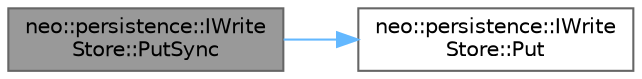 digraph "neo::persistence::IWriteStore::PutSync"
{
 // LATEX_PDF_SIZE
  bgcolor="transparent";
  edge [fontname=Helvetica,fontsize=10,labelfontname=Helvetica,labelfontsize=10];
  node [fontname=Helvetica,fontsize=10,shape=box,height=0.2,width=0.4];
  rankdir="LR";
  Node1 [id="Node000001",label="neo::persistence::IWrite\lStore::PutSync",height=0.2,width=0.4,color="gray40", fillcolor="grey60", style="filled", fontcolor="black",tooltip="Puts a value in the store and syncs to disk."];
  Node1 -> Node2 [id="edge1_Node000001_Node000002",color="steelblue1",style="solid",tooltip=" "];
  Node2 [id="Node000002",label="neo::persistence::IWrite\lStore::Put",height=0.2,width=0.4,color="grey40", fillcolor="white", style="filled",URL="$classneo_1_1persistence_1_1_i_write_store.html#ad372b058fc7a706856e68a1a43e1f0f8",tooltip="Puts a value in the store."];
}

